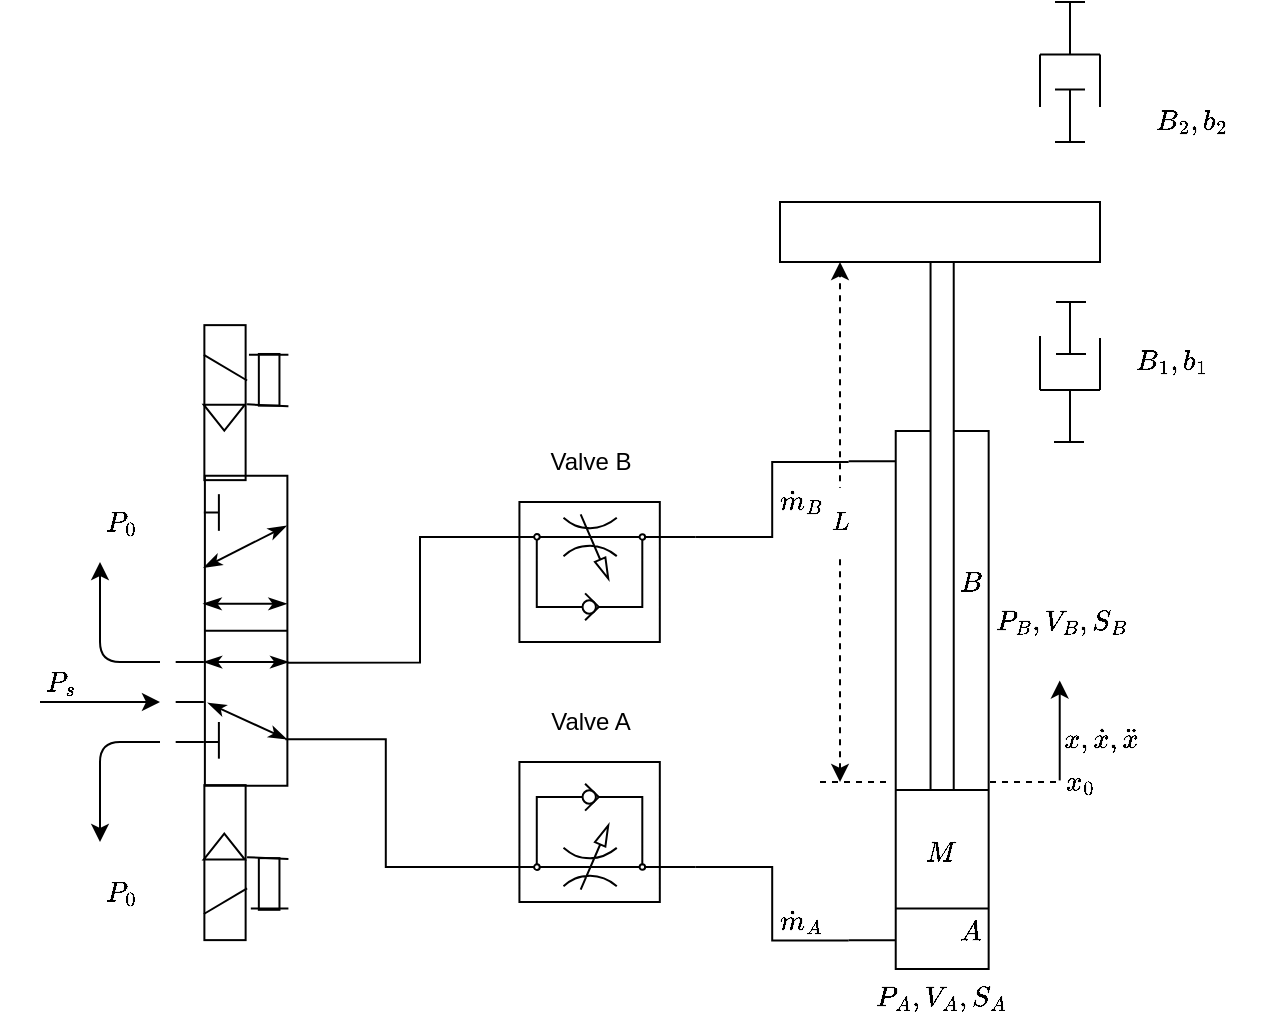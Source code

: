 <mxfile version="14.6.13" type="device"><diagram id="QGOc32A_E_jzF6UL4IfL" name="Page-1"><mxGraphModel dx="1178" dy="714" grid="1" gridSize="10" guides="0" tooltips="1" connect="0" arrows="1" fold="1" page="1" pageScale="1" pageWidth="850" pageHeight="1100" math="1" shadow="0"><root><mxCell id="0"/><mxCell id="1" parent="0"/><mxCell id="qKkxfrQ7dY6HTsAQCQ4V-1" value="" style="verticalLabelPosition=bottom;html=1;verticalAlign=top;align=center;outlineConnect=0;shape=mxgraph.fluid_power.x11450;points=[[0.04,1,0],[0.707,1,0]];rotation=-90;flipH=0;flipV=1;" parent="1" vertex="1"><mxGeometry x="410" y="399.22" width="358.66" height="70" as="geometry"/></mxCell><mxCell id="qKkxfrQ7dY6HTsAQCQ4V-6" style="edgeStyle=orthogonalEdgeStyle;rounded=0;orthogonalLoop=1;jettySize=auto;html=1;exitX=0.25;exitY=1;exitDx=0;exitDy=0;exitPerimeter=0;entryX=0.603;entryY=0;entryDx=0;entryDy=0;entryPerimeter=0;endArrow=none;endFill=0;" parent="1" source="qKkxfrQ7dY6HTsAQCQ4V-3" target="izgYYI5H7b6O-L76sfsF-3" edge="1"><mxGeometry relative="1" as="geometry"><mxPoint x="305.04" y="460.565" as="targetPoint"/><Array as="points"><mxPoint x="340" y="397"/><mxPoint x="340" y="460"/></Array></mxGeometry></mxCell><mxCell id="qKkxfrQ7dY6HTsAQCQ4V-7" style="edgeStyle=orthogonalEdgeStyle;rounded=0;orthogonalLoop=1;jettySize=auto;html=1;exitX=0.25;exitY=0;exitDx=0;exitDy=0;exitPerimeter=0;entryX=0.707;entryY=1;entryDx=0;entryDy=0;entryPerimeter=0;endArrow=none;endFill=0;" parent="1" source="qKkxfrQ7dY6HTsAQCQ4V-3" target="qKkxfrQ7dY6HTsAQCQ4V-1" edge="1"><mxGeometry relative="1" as="geometry"/></mxCell><mxCell id="qKkxfrQ7dY6HTsAQCQ4V-3" value="" style="verticalLabelPosition=bottom;aspect=fixed;html=1;verticalAlign=top;align=center;outlineConnect=0;shape=mxgraph.fluid_power.x10640;points=[[0.25,0,0],[0.25,1,0]];direction=south;" parent="1" vertex="1"><mxGeometry x="372" y="380" width="105.83" height="70" as="geometry"/></mxCell><mxCell id="qKkxfrQ7dY6HTsAQCQ4V-8" style="edgeStyle=orthogonalEdgeStyle;rounded=0;orthogonalLoop=1;jettySize=auto;html=1;exitX=0.25;exitY=0;exitDx=0;exitDy=0;exitPerimeter=0;entryX=0.04;entryY=1;entryDx=0;entryDy=0;entryPerimeter=0;endArrow=none;endFill=0;" parent="1" source="qKkxfrQ7dY6HTsAQCQ4V-4" target="qKkxfrQ7dY6HTsAQCQ4V-1" edge="1"><mxGeometry relative="1" as="geometry"/></mxCell><mxCell id="qKkxfrQ7dY6HTsAQCQ4V-4" value="" style="verticalLabelPosition=bottom;aspect=fixed;html=1;verticalAlign=top;align=center;outlineConnect=0;shape=mxgraph.fluid_power.x10640;points=[[0.25,0,0],[0.25,1,0]];direction=south;flipH=0;flipV=1;" parent="1" vertex="1"><mxGeometry x="372" y="510" width="105.83" height="70" as="geometry"/></mxCell><mxCell id="qKkxfrQ7dY6HTsAQCQ4V-9" style="edgeStyle=orthogonalEdgeStyle;rounded=0;orthogonalLoop=1;jettySize=auto;html=1;entryX=0.25;entryY=1;entryDx=0;entryDy=0;entryPerimeter=0;endArrow=none;endFill=0;exitX=0.85;exitY=0.025;exitDx=0;exitDy=0;exitPerimeter=0;" parent="1" source="izgYYI5H7b6O-L76sfsF-3" target="qKkxfrQ7dY6HTsAQCQ4V-4" edge="1"><mxGeometry relative="1" as="geometry"><mxPoint x="290" y="498" as="sourcePoint"/></mxGeometry></mxCell><mxCell id="qKkxfrQ7dY6HTsAQCQ4V-11" value="" style="rounded=0;whiteSpace=wrap;html=1;" parent="1" vertex="1"><mxGeometry x="520" y="230" width="160" height="30" as="geometry"/></mxCell><mxCell id="qKkxfrQ7dY6HTsAQCQ4V-14" value="" style="endArrow=classic;html=1;" parent="1" edge="1"><mxGeometry width="50" height="50" relative="1" as="geometry"><mxPoint x="150" y="480" as="sourcePoint"/><mxPoint x="210" y="480" as="targetPoint"/></mxGeometry></mxCell><mxCell id="qKkxfrQ7dY6HTsAQCQ4V-15" value="" style="endArrow=classic;html=1;" parent="1" edge="1"><mxGeometry width="50" height="50" relative="1" as="geometry"><mxPoint x="210" y="460.0" as="sourcePoint"/><mxPoint x="180" y="410" as="targetPoint"/><Array as="points"><mxPoint x="180" y="460"/></Array></mxGeometry></mxCell><mxCell id="qKkxfrQ7dY6HTsAQCQ4V-16" value="" style="endArrow=classic;html=1;" parent="1" edge="1"><mxGeometry width="50" height="50" relative="1" as="geometry"><mxPoint x="210" y="500" as="sourcePoint"/><mxPoint x="180" y="550" as="targetPoint"/><Array as="points"><mxPoint x="180" y="500"/></Array></mxGeometry></mxCell><mxCell id="qKkxfrQ7dY6HTsAQCQ4V-17" value="$$P_s$$" style="text;html=1;align=center;verticalAlign=middle;resizable=0;points=[];autosize=1;strokeColor=none;" parent="1" vertex="1"><mxGeometry x="130" y="460" width="60" height="20" as="geometry"/></mxCell><mxCell id="qKkxfrQ7dY6HTsAQCQ4V-18" value="$$P_0$$" style="text;html=1;align=center;verticalAlign=middle;resizable=0;points=[];autosize=1;strokeColor=none;" parent="1" vertex="1"><mxGeometry x="160" y="380" width="60" height="20" as="geometry"/></mxCell><mxCell id="qKkxfrQ7dY6HTsAQCQ4V-19" value="$$P_0$$" style="text;html=1;align=center;verticalAlign=middle;resizable=0;points=[];autosize=1;strokeColor=none;" parent="1" vertex="1"><mxGeometry x="160" y="565" width="60" height="20" as="geometry"/></mxCell><mxCell id="qKkxfrQ7dY6HTsAQCQ4V-20" value="$$A$$" style="text;html=1;align=center;verticalAlign=middle;resizable=0;points=[];autosize=1;strokeColor=none;" parent="1" vertex="1"><mxGeometry x="590" y="585" width="50" height="20" as="geometry"/></mxCell><mxCell id="qKkxfrQ7dY6HTsAQCQ4V-21" value="$$B$$" style="text;html=1;align=center;verticalAlign=middle;resizable=0;points=[];autosize=1;strokeColor=none;" parent="1" vertex="1"><mxGeometry x="590" y="410" width="50" height="20" as="geometry"/></mxCell><mxCell id="qKkxfrQ7dY6HTsAQCQ4V-22" value="$$P_A, V_A, S_A$$" style="text;html=1;align=center;verticalAlign=middle;resizable=0;points=[];autosize=1;strokeColor=none;" parent="1" vertex="1"><mxGeometry x="540" y="618.44" width="120" height="20" as="geometry"/></mxCell><mxCell id="qKkxfrQ7dY6HTsAQCQ4V-23" value="$$P_B, V_B, S_B$$" style="text;html=1;align=center;verticalAlign=middle;resizable=0;points=[];autosize=1;strokeColor=none;" parent="1" vertex="1"><mxGeometry x="600" y="430" width="120" height="20" as="geometry"/></mxCell><mxCell id="qKkxfrQ7dY6HTsAQCQ4V-24" value="$$M$$" style="text;html=1;align=center;verticalAlign=middle;resizable=0;points=[];autosize=1;strokeColor=none;" parent="1" vertex="1"><mxGeometry x="575" y="545" width="50" height="20" as="geometry"/></mxCell><mxCell id="qKkxfrQ7dY6HTsAQCQ4V-25" value="" style="endArrow=none;dashed=1;html=1;" parent="1" edge="1"><mxGeometry width="50" height="50" relative="1" as="geometry"><mxPoint x="540" y="520" as="sourcePoint"/><mxPoint x="575" y="520" as="targetPoint"/></mxGeometry></mxCell><mxCell id="qKkxfrQ7dY6HTsAQCQ4V-29" value="" style="endArrow=classic;html=1;dashed=1;endFill=1;startArrow=classic;startFill=1;" parent="1" edge="1"><mxGeometry relative="1" as="geometry"><mxPoint x="550" y="520" as="sourcePoint"/><mxPoint x="550" y="260" as="targetPoint"/></mxGeometry></mxCell><mxCell id="qKkxfrQ7dY6HTsAQCQ4V-30" value="$$L$$" style="edgeLabel;resizable=0;html=1;align=center;verticalAlign=middle;" parent="qKkxfrQ7dY6HTsAQCQ4V-29" connectable="0" vertex="1"><mxGeometry relative="1" as="geometry"/></mxCell><mxCell id="qKkxfrQ7dY6HTsAQCQ4V-31" value="" style="endArrow=none;dashed=1;html=1;" parent="1" edge="1"><mxGeometry width="50" height="50" relative="1" as="geometry"><mxPoint x="625" y="520" as="sourcePoint"/><mxPoint x="660" y="520" as="targetPoint"/></mxGeometry></mxCell><mxCell id="qKkxfrQ7dY6HTsAQCQ4V-32" value="" style="endArrow=classic;html=1;" parent="1" edge="1"><mxGeometry width="50" height="50" relative="1" as="geometry"><mxPoint x="659.86" y="519.22" as="sourcePoint"/><mxPoint x="659.86" y="469.22" as="targetPoint"/></mxGeometry></mxCell><mxCell id="qKkxfrQ7dY6HTsAQCQ4V-33" value="$$x, \dot{x}, \ddot{x}$$" style="text;html=1;align=center;verticalAlign=middle;resizable=0;points=[];autosize=1;strokeColor=none;" parent="1" vertex="1"><mxGeometry x="610" y="489.22" width="140" height="20" as="geometry"/></mxCell><mxCell id="qKkxfrQ7dY6HTsAQCQ4V-35" value="$$x_0$$" style="text;html=1;align=center;verticalAlign=middle;resizable=0;points=[];autosize=1;strokeColor=none;" parent="1" vertex="1"><mxGeometry x="640" y="510" width="60" height="20" as="geometry"/></mxCell><mxCell id="qKkxfrQ7dY6HTsAQCQ4V-36" value="$$\dot{m}_A$$" style="text;html=1;align=center;verticalAlign=middle;resizable=0;points=[];autosize=1;strokeColor=none;" parent="1" vertex="1"><mxGeometry x="485" y="580" width="90" height="20" as="geometry"/></mxCell><mxCell id="qKkxfrQ7dY6HTsAQCQ4V-37" value="$$\dot{m}_B$$" style="text;html=1;align=center;verticalAlign=middle;resizable=0;points=[];autosize=1;strokeColor=none;" parent="1" vertex="1"><mxGeometry x="485" y="370" width="90" height="20" as="geometry"/></mxCell><mxCell id="qKkxfrQ7dY6HTsAQCQ4V-38" value="Valve A" style="text;html=1;align=center;verticalAlign=middle;resizable=0;points=[];autosize=1;strokeColor=none;" parent="1" vertex="1"><mxGeometry x="395" y="480" width="60" height="20" as="geometry"/></mxCell><mxCell id="qKkxfrQ7dY6HTsAQCQ4V-39" value="Valve B" style="text;html=1;align=center;verticalAlign=middle;resizable=0;points=[];autosize=1;strokeColor=none;" parent="1" vertex="1"><mxGeometry x="394.91" y="350" width="60" height="20" as="geometry"/></mxCell><mxCell id="qKkxfrQ7dY6HTsAQCQ4V-54" value="" style="group" parent="1" vertex="1" connectable="0"><mxGeometry x="650" y="130" width="30" height="70" as="geometry"/></mxCell><mxCell id="qKkxfrQ7dY6HTsAQCQ4V-40" value="" style="endArrow=none;html=1;" parent="qKkxfrQ7dY6HTsAQCQ4V-54" edge="1"><mxGeometry width="50" height="50" relative="1" as="geometry"><mxPoint y="26.25" as="sourcePoint"/><mxPoint x="30" y="26.25" as="targetPoint"/></mxGeometry></mxCell><mxCell id="qKkxfrQ7dY6HTsAQCQ4V-41" value="" style="endArrow=none;html=1;" parent="qKkxfrQ7dY6HTsAQCQ4V-54" edge="1"><mxGeometry width="50" height="50" relative="1" as="geometry"><mxPoint y="26.25" as="sourcePoint"/><mxPoint y="52.5" as="targetPoint"/></mxGeometry></mxCell><mxCell id="qKkxfrQ7dY6HTsAQCQ4V-42" value="" style="endArrow=none;html=1;" parent="qKkxfrQ7dY6HTsAQCQ4V-54" edge="1"><mxGeometry width="50" height="50" relative="1" as="geometry"><mxPoint x="30" y="26.25" as="sourcePoint"/><mxPoint x="30" y="52.5" as="targetPoint"/></mxGeometry></mxCell><mxCell id="qKkxfrQ7dY6HTsAQCQ4V-44" value="" style="endArrow=none;html=1;" parent="qKkxfrQ7dY6HTsAQCQ4V-54" edge="1"><mxGeometry width="50" height="50" relative="1" as="geometry"><mxPoint x="7.5" y="43.75" as="sourcePoint"/><mxPoint x="22.5" y="43.75" as="targetPoint"/></mxGeometry></mxCell><mxCell id="qKkxfrQ7dY6HTsAQCQ4V-46" value="" style="endArrow=none;html=1;" parent="qKkxfrQ7dY6HTsAQCQ4V-54" edge="1"><mxGeometry width="50" height="50" relative="1" as="geometry"><mxPoint x="15" as="sourcePoint"/><mxPoint x="15" y="26.25" as="targetPoint"/></mxGeometry></mxCell><mxCell id="qKkxfrQ7dY6HTsAQCQ4V-50" value="" style="endArrow=none;html=1;" parent="qKkxfrQ7dY6HTsAQCQ4V-54" edge="1"><mxGeometry width="50" height="50" relative="1" as="geometry"><mxPoint x="15" y="43.75" as="sourcePoint"/><mxPoint x="15" y="70" as="targetPoint"/></mxGeometry></mxCell><mxCell id="qKkxfrQ7dY6HTsAQCQ4V-51" value="" style="endArrow=none;html=1;" parent="qKkxfrQ7dY6HTsAQCQ4V-54" edge="1"><mxGeometry width="50" height="50" relative="1" as="geometry"><mxPoint x="7.5" y="70" as="sourcePoint"/><mxPoint x="22.5" y="70" as="targetPoint"/></mxGeometry></mxCell><mxCell id="qKkxfrQ7dY6HTsAQCQ4V-53" value="" style="endArrow=none;html=1;" parent="qKkxfrQ7dY6HTsAQCQ4V-54" edge="1"><mxGeometry width="50" height="50" relative="1" as="geometry"><mxPoint x="7.5" as="sourcePoint"/><mxPoint x="22.5" as="targetPoint"/></mxGeometry></mxCell><mxCell id="RA2GWcrk0DVsxeMc9pft-1" value="" style="group;direction=east;rotation=-180;" parent="1" vertex="1" connectable="0"><mxGeometry x="650" y="280" width="30" height="70" as="geometry"/></mxCell><mxCell id="RA2GWcrk0DVsxeMc9pft-2" value="" style="endArrow=none;html=1;" parent="RA2GWcrk0DVsxeMc9pft-1" edge="1"><mxGeometry width="50" height="50" relative="1" as="geometry"><mxPoint x="30" y="44" as="sourcePoint"/><mxPoint y="44" as="targetPoint"/></mxGeometry></mxCell><mxCell id="RA2GWcrk0DVsxeMc9pft-3" value="" style="endArrow=none;html=1;" parent="RA2GWcrk0DVsxeMc9pft-1" edge="1"><mxGeometry width="50" height="50" relative="1" as="geometry"><mxPoint x="30" y="44" as="sourcePoint"/><mxPoint x="30" y="18" as="targetPoint"/></mxGeometry></mxCell><mxCell id="RA2GWcrk0DVsxeMc9pft-4" value="" style="endArrow=none;html=1;" parent="RA2GWcrk0DVsxeMc9pft-1" edge="1"><mxGeometry width="50" height="50" relative="1" as="geometry"><mxPoint y="44" as="sourcePoint"/><mxPoint y="17" as="targetPoint"/></mxGeometry></mxCell><mxCell id="RA2GWcrk0DVsxeMc9pft-5" value="" style="endArrow=none;html=1;" parent="RA2GWcrk0DVsxeMc9pft-1" edge="1"><mxGeometry width="50" height="50" relative="1" as="geometry"><mxPoint x="23" y="26" as="sourcePoint"/><mxPoint x="8" y="26" as="targetPoint"/></mxGeometry></mxCell><mxCell id="RA2GWcrk0DVsxeMc9pft-6" value="" style="endArrow=none;html=1;" parent="RA2GWcrk0DVsxeMc9pft-1" edge="1"><mxGeometry width="50" height="50" relative="1" as="geometry"><mxPoint x="15" y="70" as="sourcePoint"/><mxPoint x="15" y="44" as="targetPoint"/></mxGeometry></mxCell><mxCell id="RA2GWcrk0DVsxeMc9pft-7" value="" style="endArrow=none;html=1;" parent="RA2GWcrk0DVsxeMc9pft-1" edge="1"><mxGeometry width="50" height="50" relative="1" as="geometry"><mxPoint x="15" y="26" as="sourcePoint"/><mxPoint x="15" as="targetPoint"/></mxGeometry></mxCell><mxCell id="RA2GWcrk0DVsxeMc9pft-8" value="" style="endArrow=none;html=1;" parent="RA2GWcrk0DVsxeMc9pft-1" edge="1"><mxGeometry width="50" height="50" relative="1" as="geometry"><mxPoint x="23" as="sourcePoint"/><mxPoint x="8" as="targetPoint"/></mxGeometry></mxCell><mxCell id="RA2GWcrk0DVsxeMc9pft-9" value="" style="endArrow=none;html=1;" parent="RA2GWcrk0DVsxeMc9pft-1" edge="1"><mxGeometry width="50" height="50" relative="1" as="geometry"><mxPoint x="22" y="70" as="sourcePoint"/><mxPoint x="7" y="70" as="targetPoint"/></mxGeometry></mxCell><mxCell id="izgYYI5H7b6O-L76sfsF-40" value="" style="group;rotation=90;" vertex="1" connectable="0" parent="1"><mxGeometry x="102.5" y="410" width="310" height="55" as="geometry"/></mxCell><mxCell id="izgYYI5H7b6O-L76sfsF-3" value="" style="rounded=0;whiteSpace=wrap;html=1;fillColor=none;container=0;rotation=90;" vertex="1" parent="izgYYI5H7b6O-L76sfsF-40"><mxGeometry x="73.067" y="13.75" width="155.0" height="41.25" as="geometry"/></mxCell><mxCell id="izgYYI5H7b6O-L76sfsF-5" value="" style="rounded=0;whiteSpace=wrap;html=1;fillColor=none;container=0;rotation=90;" vertex="1" parent="izgYYI5H7b6O-L76sfsF-40"><mxGeometry x="101.249" y="139.997" width="77.5" height="20.625" as="geometry"/></mxCell><mxCell id="izgYYI5H7b6O-L76sfsF-6" value="" style="rounded=0;whiteSpace=wrap;html=1;fillColor=none;container=0;rotation=90;" vertex="1" parent="izgYYI5H7b6O-L76sfsF-40"><mxGeometry x="101.249" y="-89.997" width="77.5" height="20.625" as="geometry"/></mxCell><mxCell id="izgYYI5H7b6O-L76sfsF-8" value="" style="endArrow=none;html=1;entryX=0.5;entryY=0;entryDx=0;entryDy=0;exitX=0.5;exitY=1;exitDx=0;exitDy=0;" edge="1" parent="izgYYI5H7b6O-L76sfsF-40" source="izgYYI5H7b6O-L76sfsF-3" target="izgYYI5H7b6O-L76sfsF-3"><mxGeometry x="130.37" y="-110.917" width="46.97" height="34.375" as="geometry"><mxPoint x="44.885" y="-53.167" as="sourcePoint"/><mxPoint x="97.491" y="9.167" as="targetPoint"/></mxGeometry></mxCell><mxCell id="izgYYI5H7b6O-L76sfsF-9" value="" style="endArrow=none;html=1;" edge="1" parent="izgYYI5H7b6O-L76sfsF-40"><mxGeometry x="130.37" y="-110.917" width="46.97" height="34.375" as="geometry"><mxPoint x="129.431" y="-103.583" as="sourcePoint"/><mxPoint x="151.037" y="-90.75" as="targetPoint"/></mxGeometry></mxCell><mxCell id="izgYYI5H7b6O-L76sfsF-10" value="" style="endArrow=none;html=1;" edge="1" parent="izgYYI5H7b6O-L76sfsF-40"><mxGeometry x="130.37" y="-110.917" width="46.97" height="34.375" as="geometry"><mxPoint x="151.037" y="147.583" as="sourcePoint"/><mxPoint x="171.704" y="148.5" as="targetPoint"/></mxGeometry></mxCell><mxCell id="izgYYI5H7b6O-L76sfsF-11" value="" style="endArrow=none;html=1;" edge="1" parent="izgYYI5H7b6O-L76sfsF-40"><mxGeometry x="130.37" y="-110.917" width="46.97" height="34.375" as="geometry"><mxPoint x="129.431" y="176" as="sourcePoint"/><mxPoint x="151.037" y="163.167" as="targetPoint"/></mxGeometry></mxCell><mxCell id="izgYYI5H7b6O-L76sfsF-12" value="" style="endArrow=none;html=1;" edge="1" parent="izgYYI5H7b6O-L76sfsF-40"><mxGeometry x="130.37" y="-110.917" width="46.97" height="34.375" as="geometry"><mxPoint x="151.037" y="-78.833" as="sourcePoint"/><mxPoint x="171.704" y="-77.917" as="targetPoint"/></mxGeometry></mxCell><mxCell id="izgYYI5H7b6O-L76sfsF-18" value="" style="triangle;whiteSpace=wrap;html=1;fillColor=none;container=0;rotation=90;" vertex="1" parent="izgYYI5H7b6O-L76sfsF-40"><mxGeometry x="133.188" y="-82.5" width="12.917" height="20.625" as="geometry"/></mxCell><mxCell id="izgYYI5H7b6O-L76sfsF-19" value="" style="triangle;whiteSpace=wrap;html=1;fillColor=none;rotation=270;container=0;" vertex="1" parent="izgYYI5H7b6O-L76sfsF-40"><mxGeometry x="133.188" y="132" width="12.917" height="20.625" as="geometry"/></mxCell><mxCell id="izgYYI5H7b6O-L76sfsF-7" value="" style="rounded=0;whiteSpace=wrap;html=1;fillColor=none;container=0;rotation=90;" vertex="1" parent="izgYYI5H7b6O-L76sfsF-40"><mxGeometry x="149.158" y="-96.25" width="25.833" height="10.312" as="geometry"/></mxCell><mxCell id="izgYYI5H7b6O-L76sfsF-13" value="" style="endArrow=none;html=1;" edge="1" parent="izgYYI5H7b6O-L76sfsF-40"><mxGeometry x="130.37" y="-98.083" width="46.97" height="34.375" as="geometry"><mxPoint x="151.976" y="-103.583" as="sourcePoint"/><mxPoint x="171.704" y="-103.583" as="targetPoint"/></mxGeometry></mxCell><mxCell id="izgYYI5H7b6O-L76sfsF-16" value="" style="rounded=0;whiteSpace=wrap;html=1;fillColor=none;rotation=-90;container=0;" vertex="1" parent="izgYYI5H7b6O-L76sfsF-40"><mxGeometry x="149.158" y="155.833" width="25.833" height="10.312" as="geometry"/></mxCell><mxCell id="izgYYI5H7b6O-L76sfsF-17" value="" style="endArrow=none;html=1;" edge="1" parent="izgYYI5H7b6O-L76sfsF-40"><mxGeometry x="130.37" y="154" width="46.97" height="34.375" as="geometry"><mxPoint x="171.704" y="173.25" as="sourcePoint"/><mxPoint x="152.916" y="173.25" as="targetPoint"/></mxGeometry></mxCell><mxCell id="izgYYI5H7b6O-L76sfsF-33" value="" style="endArrow=classicThin;startArrow=classicThin;html=1;entryX=0.162;entryY=0.013;entryDx=0;entryDy=0;entryPerimeter=0;endFill=1;startFill=1;" edge="1" parent="izgYYI5H7b6O-L76sfsF-40" target="izgYYI5H7b6O-L76sfsF-3"><mxGeometry width="50" height="50" relative="1" as="geometry"><mxPoint x="129.431" y="2.75" as="sourcePoint"/><mxPoint x="157.613" y="-24.75" as="targetPoint"/></mxGeometry></mxCell><mxCell id="izgYYI5H7b6O-L76sfsF-34" value="" style="endArrow=classicThin;startArrow=classicThin;html=1;entryX=0.413;entryY=0.008;entryDx=0;entryDy=0;entryPerimeter=0;exitX=0.413;exitY=1.018;exitDx=0;exitDy=0;exitPerimeter=0;endFill=1;startFill=1;" edge="1" parent="izgYYI5H7b6O-L76sfsF-40" source="izgYYI5H7b6O-L76sfsF-3" target="izgYYI5H7b6O-L76sfsF-3"><mxGeometry width="50" height="50" relative="1" as="geometry"><mxPoint x="122.855" y="11.917" as="sourcePoint"/><mxPoint x="164.188" y="-7.333" as="targetPoint"/></mxGeometry></mxCell><mxCell id="izgYYI5H7b6O-L76sfsF-35" value="" style="endArrow=classicThin;startArrow=classicThin;html=1;entryX=0.413;entryY=0.008;entryDx=0;entryDy=0;entryPerimeter=0;exitX=0.413;exitY=1.018;exitDx=0;exitDy=0;exitPerimeter=0;endFill=1;startFill=1;" edge="1" parent="izgYYI5H7b6O-L76sfsF-40"><mxGeometry width="50" height="50" relative="1" as="geometry"><mxPoint x="129.431" y="50.003" as="sourcePoint"/><mxPoint x="171.704" y="50.003" as="targetPoint"/></mxGeometry></mxCell><mxCell id="izgYYI5H7b6O-L76sfsF-36" value="" style="endArrow=classicThin;startArrow=classicThin;html=1;entryX=0.85;entryY=0.007;entryDx=0;entryDy=0;entryPerimeter=0;endFill=1;startFill=1;exitX=0.733;exitY=0.963;exitDx=0;exitDy=0;exitPerimeter=0;" edge="1" parent="izgYYI5H7b6O-L76sfsF-40" source="izgYYI5H7b6O-L76sfsF-3" target="izgYYI5H7b6O-L76sfsF-3"><mxGeometry width="50" height="50" relative="1" as="geometry"><mxPoint x="129.431" y="66.917" as="sourcePoint"/><mxPoint x="165.128" y="57.75" as="targetPoint"/></mxGeometry></mxCell><mxCell id="izgYYI5H7b6O-L76sfsF-27" value="" style="endArrow=none;html=1;" edge="1" parent="izgYYI5H7b6O-L76sfsF-40"><mxGeometry x="95.613" y="-28.417" width="46.97" height="34.375" as="geometry"><mxPoint x="136.946" y="-33.917" as="sourcePoint"/><mxPoint x="136.946" y="-15.583" as="targetPoint"/></mxGeometry></mxCell><mxCell id="izgYYI5H7b6O-L76sfsF-28" value="" style="endArrow=none;html=1;" edge="1" parent="izgYYI5H7b6O-L76sfsF-40"><mxGeometry x="95.613" y="-28.417" width="46.97" height="34.375" as="geometry"><mxPoint x="136.946" y="-24.75" as="sourcePoint"/><mxPoint x="129.431" y="-24.75" as="targetPoint"/></mxGeometry></mxCell><mxCell id="izgYYI5H7b6O-L76sfsF-31" value="" style="endArrow=none;html=1;" edge="1" parent="izgYYI5H7b6O-L76sfsF-40"><mxGeometry x="95.613" y="85.5" width="46.97" height="34.375" as="geometry"><mxPoint x="136.946" y="80" as="sourcePoint"/><mxPoint x="136.946" y="98.333" as="targetPoint"/></mxGeometry></mxCell><mxCell id="izgYYI5H7b6O-L76sfsF-32" value="" style="endArrow=none;html=1;" edge="1" parent="izgYYI5H7b6O-L76sfsF-40"><mxGeometry x="95.613" y="86.33" width="46.97" height="34.375" as="geometry"><mxPoint x="136.946" y="89.997" as="sourcePoint"/><mxPoint x="129.431" y="89.997" as="targetPoint"/></mxGeometry></mxCell><mxCell id="izgYYI5H7b6O-L76sfsF-39" value="" style="endArrow=none;html=1;" edge="1" parent="1"><mxGeometry width="50" height="50" relative="1" as="geometry"><mxPoint x="217.84" y="499.997" as="sourcePoint"/><mxPoint x="231.931" y="499.997" as="targetPoint"/></mxGeometry></mxCell><mxCell id="izgYYI5H7b6O-L76sfsF-38" value="" style="endArrow=none;html=1;" edge="1" parent="1"><mxGeometry width="50" height="50" relative="1" as="geometry"><mxPoint x="217.84" y="479.997" as="sourcePoint"/><mxPoint x="231.931" y="479.997" as="targetPoint"/></mxGeometry></mxCell><mxCell id="izgYYI5H7b6O-L76sfsF-37" value="" style="endArrow=none;html=1;" edge="1" parent="1"><mxGeometry width="50" height="50" relative="1" as="geometry"><mxPoint x="217.84" y="460.003" as="sourcePoint"/><mxPoint x="231.931" y="460.003" as="targetPoint"/></mxGeometry></mxCell><mxCell id="izgYYI5H7b6O-L76sfsF-41" value="$$B_1, b_1$$" style="text;html=1;align=center;verticalAlign=middle;resizable=0;points=[];autosize=1;strokeColor=none;" vertex="1" parent="1"><mxGeometry x="670" y="300" width="90" height="20" as="geometry"/></mxCell><mxCell id="izgYYI5H7b6O-L76sfsF-42" value="$$B_2, b_2$$" style="text;html=1;align=center;verticalAlign=middle;resizable=0;points=[];autosize=1;strokeColor=none;" vertex="1" parent="1"><mxGeometry x="680" y="180" width="90" height="20" as="geometry"/></mxCell></root></mxGraphModel></diagram></mxfile>
